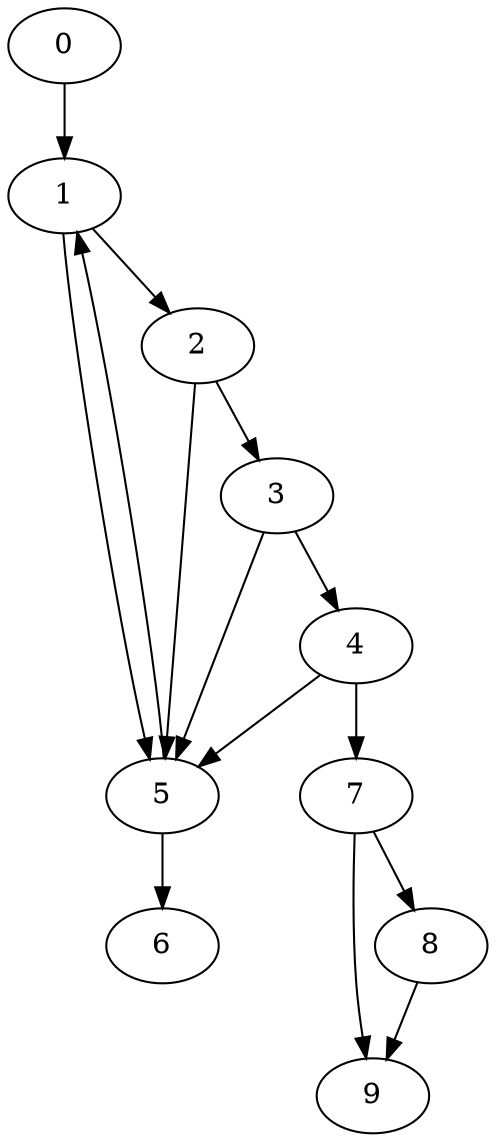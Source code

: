digraph {
	0
	1
	2
	3
	4
	5
	6
	7
	8
	9
	3 -> 4
	1 -> 5
	2 -> 5
	3 -> 5
	4 -> 5
	5 -> 6
	4 -> 7
	0 -> 1
	5 -> 1
	2 -> 3
	1 -> 2
	7 -> 8
	7 -> 9
	8 -> 9
}
